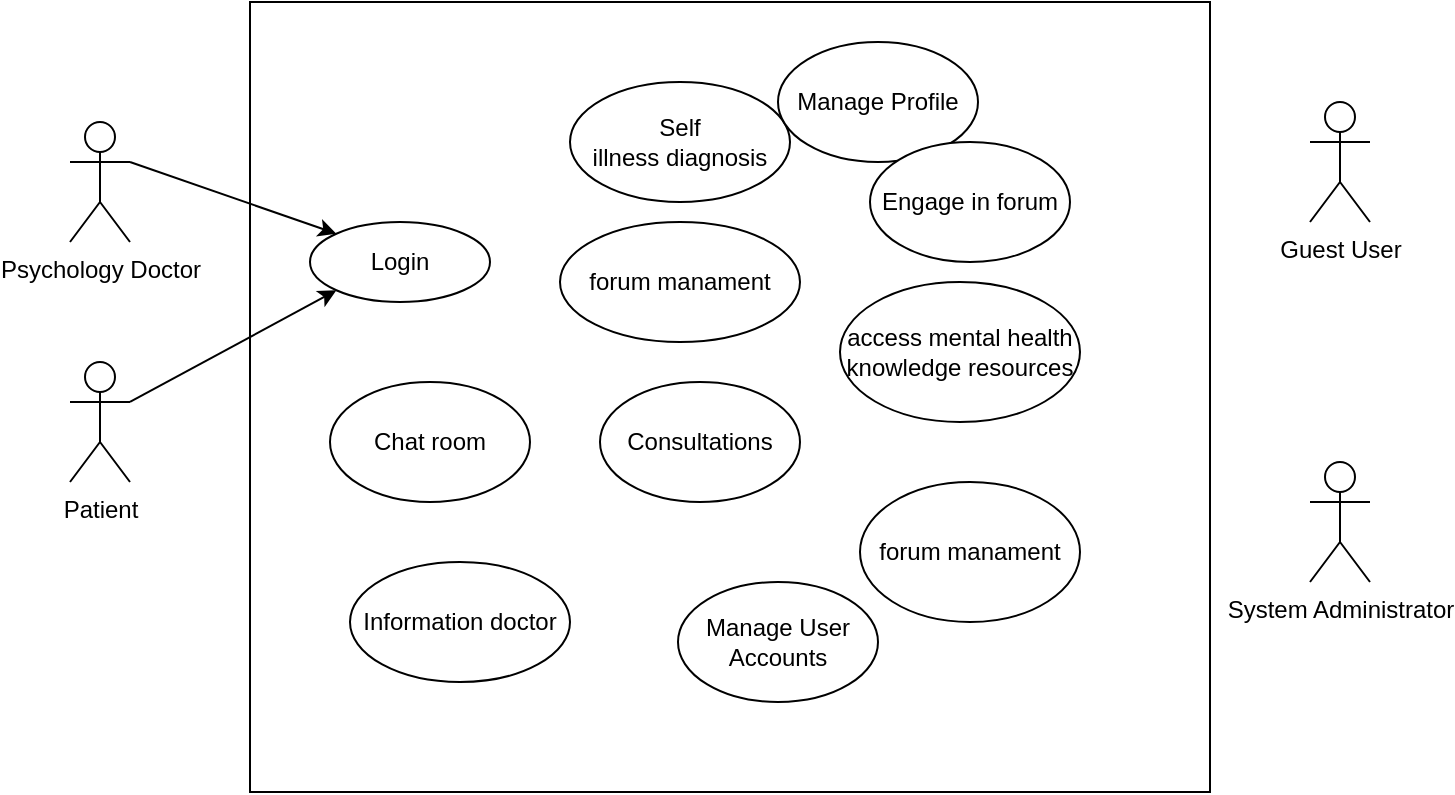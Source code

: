 <mxfile version="24.7.7">
  <diagram name="Page-1" id="PY7i92oOjuISGerA8wir">
    <mxGraphModel dx="1243" dy="547" grid="1" gridSize="10" guides="1" tooltips="1" connect="1" arrows="1" fold="1" page="1" pageScale="1" pageWidth="827" pageHeight="1169" math="0" shadow="0">
      <root>
        <mxCell id="0" />
        <mxCell id="1" parent="0" />
        <mxCell id="1nx0tE2UZjKB8xVgEcII-1" value="&lt;div&gt;Patient&lt;/div&gt;" style="shape=umlActor;verticalLabelPosition=bottom;verticalAlign=top;html=1;outlineConnect=0;" parent="1" vertex="1">
          <mxGeometry x="60" y="240" width="30" height="60" as="geometry" />
        </mxCell>
        <mxCell id="1nx0tE2UZjKB8xVgEcII-2" value="Psychology Doctor&lt;div&gt;&lt;br&gt;&lt;/div&gt;" style="shape=umlActor;verticalLabelPosition=bottom;verticalAlign=top;html=1;outlineConnect=0;" parent="1" vertex="1">
          <mxGeometry x="60" y="120" width="30" height="60" as="geometry" />
        </mxCell>
        <mxCell id="1nx0tE2UZjKB8xVgEcII-3" value="System Administrator" style="shape=umlActor;verticalLabelPosition=bottom;verticalAlign=top;html=1;outlineConnect=0;" parent="1" vertex="1">
          <mxGeometry x="680" y="290" width="30" height="60" as="geometry" />
        </mxCell>
        <mxCell id="64yVkqV5qo0Nr_YxNSAC-1" value="" style="rounded=0;whiteSpace=wrap;html=1;" vertex="1" parent="1">
          <mxGeometry x="150" y="60" width="480" height="395" as="geometry" />
        </mxCell>
        <mxCell id="64yVkqV5qo0Nr_YxNSAC-3" value="Information doctor" style="ellipse;whiteSpace=wrap;html=1;" vertex="1" parent="1">
          <mxGeometry x="200" y="340" width="110" height="60" as="geometry" />
        </mxCell>
        <mxCell id="64yVkqV5qo0Nr_YxNSAC-4" value="forum manament" style="ellipse;whiteSpace=wrap;html=1;" vertex="1" parent="1">
          <mxGeometry x="305" y="170" width="120" height="60" as="geometry" />
        </mxCell>
        <mxCell id="64yVkqV5qo0Nr_YxNSAC-5" value="Self illness&amp;nbsp;diagnosis" style="ellipse;whiteSpace=wrap;html=1;" vertex="1" parent="1">
          <mxGeometry x="310" y="100" width="110" height="60" as="geometry" />
        </mxCell>
        <mxCell id="64yVkqV5qo0Nr_YxNSAC-6" value="Chat room" style="ellipse;whiteSpace=wrap;html=1;" vertex="1" parent="1">
          <mxGeometry x="190" y="250" width="100" height="60" as="geometry" />
        </mxCell>
        <mxCell id="64yVkqV5qo0Nr_YxNSAC-7" value="&lt;div&gt;Login&lt;/div&gt;" style="ellipse;whiteSpace=wrap;html=1;" vertex="1" parent="1">
          <mxGeometry x="180" y="170" width="90" height="40" as="geometry" />
        </mxCell>
        <mxCell id="64yVkqV5qo0Nr_YxNSAC-8" value="" style="endArrow=classic;html=1;rounded=0;exitX=1;exitY=0.333;exitDx=0;exitDy=0;exitPerimeter=0;entryX=0;entryY=0;entryDx=0;entryDy=0;" edge="1" parent="1" source="1nx0tE2UZjKB8xVgEcII-2" target="64yVkqV5qo0Nr_YxNSAC-7">
          <mxGeometry width="50" height="50" relative="1" as="geometry">
            <mxPoint x="130" y="220" as="sourcePoint" />
            <mxPoint x="187.558" y="183.359" as="targetPoint" />
          </mxGeometry>
        </mxCell>
        <mxCell id="64yVkqV5qo0Nr_YxNSAC-9" value="" style="endArrow=classic;html=1;rounded=0;exitX=1;exitY=0.333;exitDx=0;exitDy=0;exitPerimeter=0;entryX=0;entryY=1;entryDx=0;entryDy=0;" edge="1" parent="1" source="1nx0tE2UZjKB8xVgEcII-1" target="64yVkqV5qo0Nr_YxNSAC-7">
          <mxGeometry width="50" height="50" relative="1" as="geometry">
            <mxPoint x="140" y="230" as="sourcePoint" />
            <mxPoint x="187.558" y="216.641" as="targetPoint" />
          </mxGeometry>
        </mxCell>
        <mxCell id="64yVkqV5qo0Nr_YxNSAC-13" value="Guest User" style="shape=umlActor;verticalLabelPosition=bottom;verticalAlign=top;html=1;outlineConnect=0;" vertex="1" parent="1">
          <mxGeometry x="680" y="110" width="30" height="60" as="geometry" />
        </mxCell>
        <mxCell id="64yVkqV5qo0Nr_YxNSAC-16" value="Manage Profile" style="ellipse;whiteSpace=wrap;html=1;" vertex="1" parent="1">
          <mxGeometry x="414" y="80" width="100" height="60" as="geometry" />
        </mxCell>
        <mxCell id="64yVkqV5qo0Nr_YxNSAC-17" value="Engage in forum" style="ellipse;whiteSpace=wrap;html=1;" vertex="1" parent="1">
          <mxGeometry x="460" y="130" width="100" height="60" as="geometry" />
        </mxCell>
        <mxCell id="64yVkqV5qo0Nr_YxNSAC-18" value="forum manament" style="ellipse;whiteSpace=wrap;html=1;" vertex="1" parent="1">
          <mxGeometry x="455" y="300" width="110" height="70" as="geometry" />
        </mxCell>
        <mxCell id="64yVkqV5qo0Nr_YxNSAC-21" value="Consultations" style="ellipse;whiteSpace=wrap;html=1;" vertex="1" parent="1">
          <mxGeometry x="325" y="250" width="100" height="60" as="geometry" />
        </mxCell>
        <mxCell id="64yVkqV5qo0Nr_YxNSAC-23" value="Manage User Accounts" style="ellipse;whiteSpace=wrap;html=1;" vertex="1" parent="1">
          <mxGeometry x="364" y="350" width="100" height="60" as="geometry" />
        </mxCell>
        <mxCell id="64yVkqV5qo0Nr_YxNSAC-24" value="access mental health knowledge resources" style="ellipse;whiteSpace=wrap;html=1;" vertex="1" parent="1">
          <mxGeometry x="445" y="200" width="120" height="70" as="geometry" />
        </mxCell>
      </root>
    </mxGraphModel>
  </diagram>
</mxfile>
